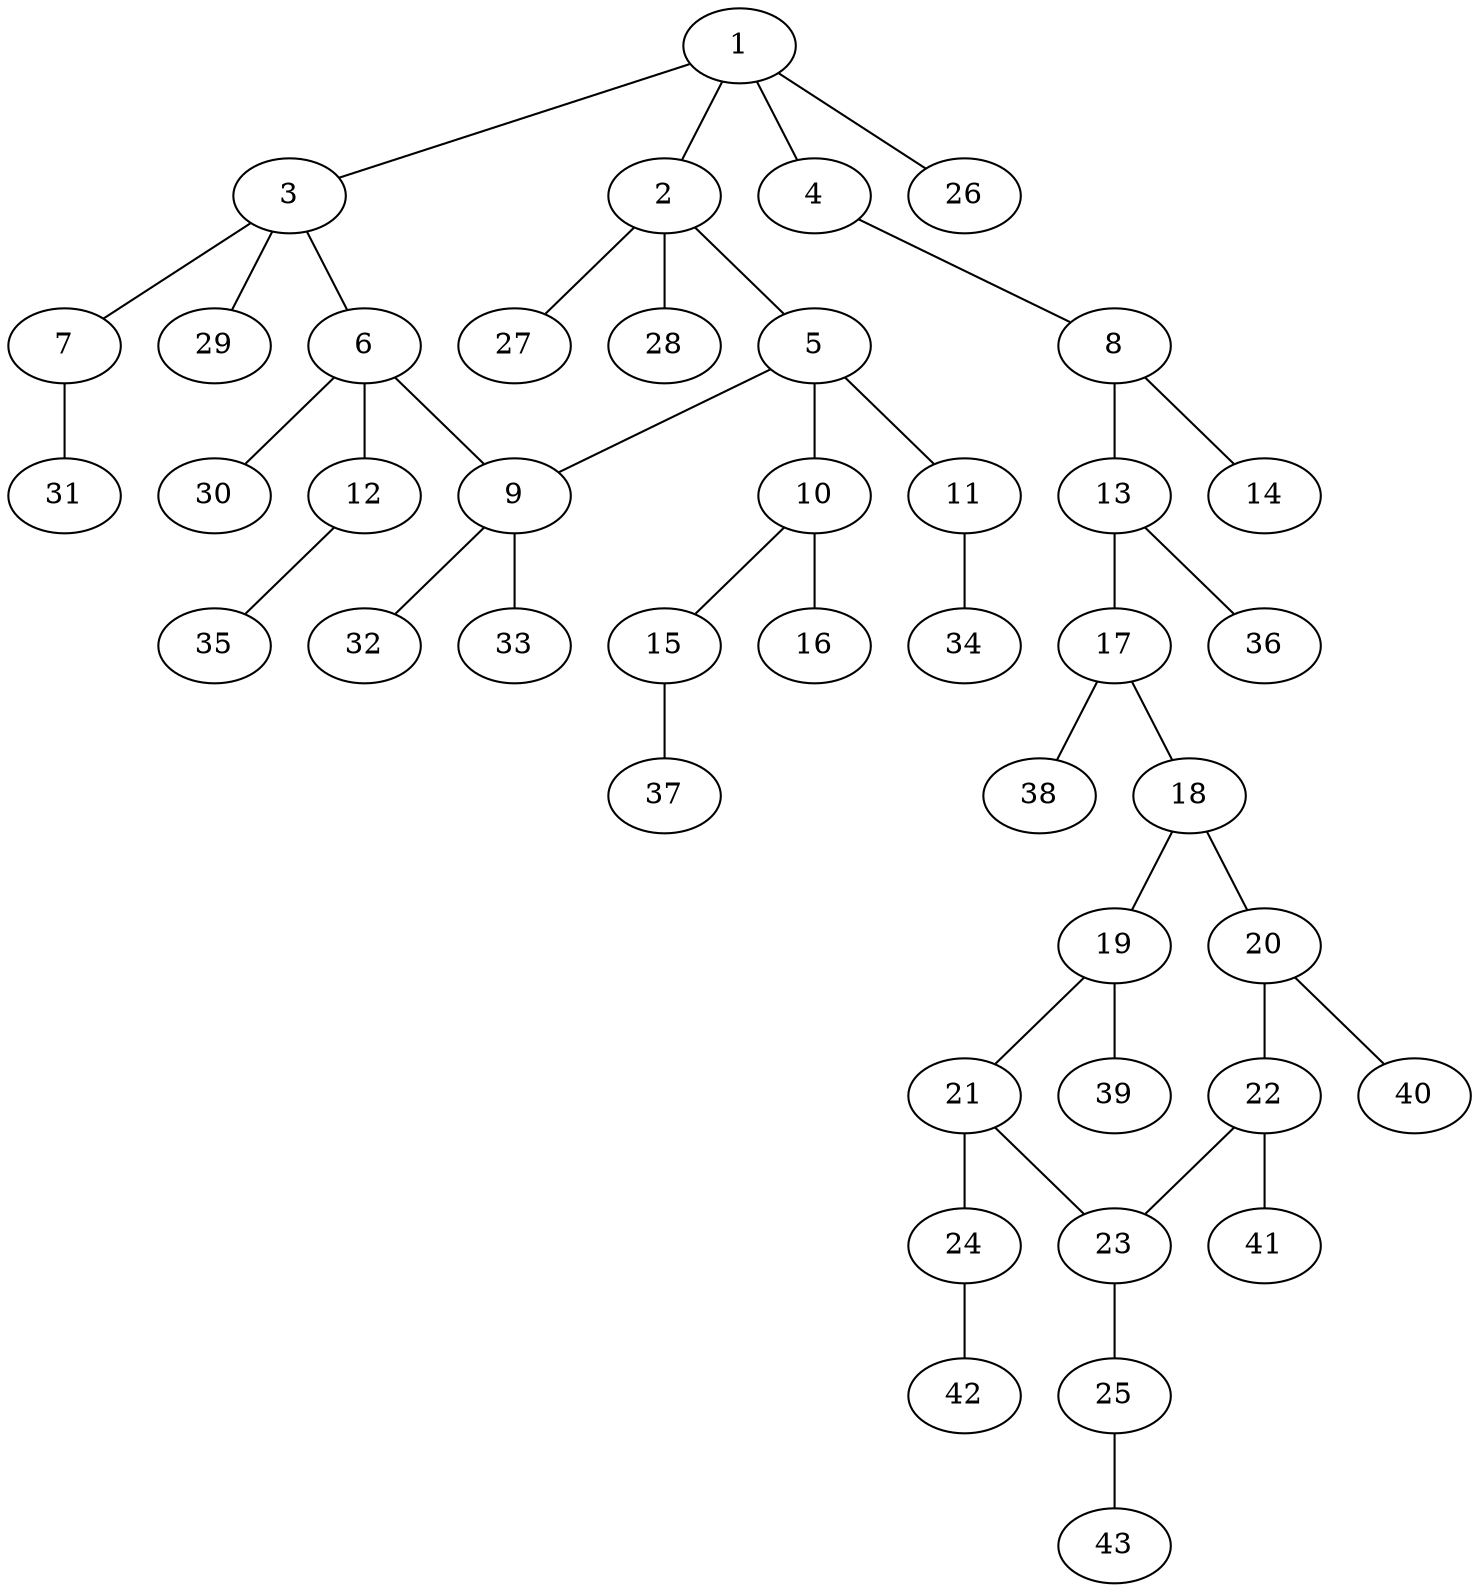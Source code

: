 graph molecule_4072 {
	1	 [chem=C];
	2	 [chem=C];
	1 -- 2	 [valence=1];
	3	 [chem=C];
	1 -- 3	 [valence=1];
	4	 [chem=O];
	1 -- 4	 [valence=1];
	26	 [chem=H];
	1 -- 26	 [valence=1];
	5	 [chem=C];
	2 -- 5	 [valence=1];
	27	 [chem=H];
	2 -- 27	 [valence=1];
	28	 [chem=H];
	2 -- 28	 [valence=1];
	6	 [chem=C];
	3 -- 6	 [valence=1];
	7	 [chem=O];
	3 -- 7	 [valence=1];
	29	 [chem=H];
	3 -- 29	 [valence=1];
	8	 [chem=C];
	4 -- 8	 [valence=1];
	9	 [chem=C];
	5 -- 9	 [valence=1];
	10	 [chem=C];
	5 -- 10	 [valence=1];
	11	 [chem=O];
	5 -- 11	 [valence=1];
	6 -- 9	 [valence=1];
	12	 [chem=O];
	6 -- 12	 [valence=1];
	30	 [chem=H];
	6 -- 30	 [valence=1];
	31	 [chem=H];
	7 -- 31	 [valence=1];
	13	 [chem=C];
	8 -- 13	 [valence=1];
	14	 [chem=O];
	8 -- 14	 [valence=2];
	32	 [chem=H];
	9 -- 32	 [valence=1];
	33	 [chem=H];
	9 -- 33	 [valence=1];
	15	 [chem=O];
	10 -- 15	 [valence=1];
	16	 [chem=O];
	10 -- 16	 [valence=2];
	34	 [chem=H];
	11 -- 34	 [valence=1];
	35	 [chem=H];
	12 -- 35	 [valence=1];
	17	 [chem=C];
	13 -- 17	 [valence=2];
	36	 [chem=H];
	13 -- 36	 [valence=1];
	37	 [chem=H];
	15 -- 37	 [valence=1];
	18	 [chem=C];
	17 -- 18	 [valence=1];
	38	 [chem=H];
	17 -- 38	 [valence=1];
	19	 [chem=C];
	18 -- 19	 [valence=2];
	20	 [chem=C];
	18 -- 20	 [valence=1];
	21	 [chem=C];
	19 -- 21	 [valence=1];
	39	 [chem=H];
	19 -- 39	 [valence=1];
	22	 [chem=C];
	20 -- 22	 [valence=2];
	40	 [chem=H];
	20 -- 40	 [valence=1];
	23	 [chem=C];
	21 -- 23	 [valence=2];
	24	 [chem=O];
	21 -- 24	 [valence=1];
	22 -- 23	 [valence=1];
	41	 [chem=H];
	22 -- 41	 [valence=1];
	25	 [chem=O];
	23 -- 25	 [valence=1];
	42	 [chem=H];
	24 -- 42	 [valence=1];
	43	 [chem=H];
	25 -- 43	 [valence=1];
}
